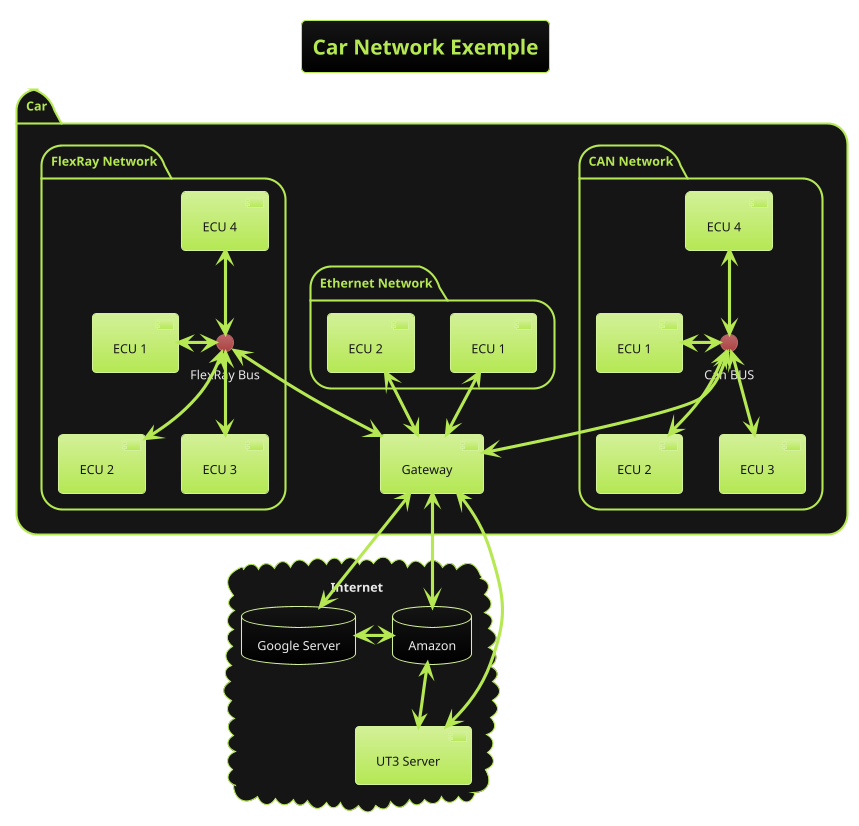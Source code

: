 @startuml
!theme hacker
title "Car Network Exemple"

package "Car"{
    component "Gateway" as gate

    package "CAN Network"{
        component "ECU 1" as can1
        component "ECU 2" as can2
        component "ECU 3" as can3
        component "ECU 4" as can4
        interface "Can BUS" as can_bus
    }
    can1 <-right-> can_bus
    can2 <-up-> can_bus
    can3 <-up-> can_bus
    can4 <--> can_bus

    package "FlexRay Network"{
        component "ECU 1" as fr1
        component "ECU 2" as fr2
        component "ECU 3" as fr3
        component "ECU 4" as fr4
        interface "FlexRay Bus" as fr_bus
    }

    fr1 <-right-> fr_bus
    fr2 <-up-> fr_bus
    fr3 <-up-> fr_bus
    fr4 <--> fr_bus

    package "Ethernet Network"{
        component "ECU 1" as eth1
        component "ECU 2" as eth2
    }

    eth1 <--> gate
    eth2 <--> gate
    can_bus <--> gate
    fr_bus <--> gate
}

cloud "Internet" {
    database "Google Server" as google
    database "Amazon" as amazon
    component "UT3 Server" as ut3
}

gate <--> google
gate <--> amazon
gate <--> ut3
google <-right-> amazon
amazon <-->ut3

@enduml